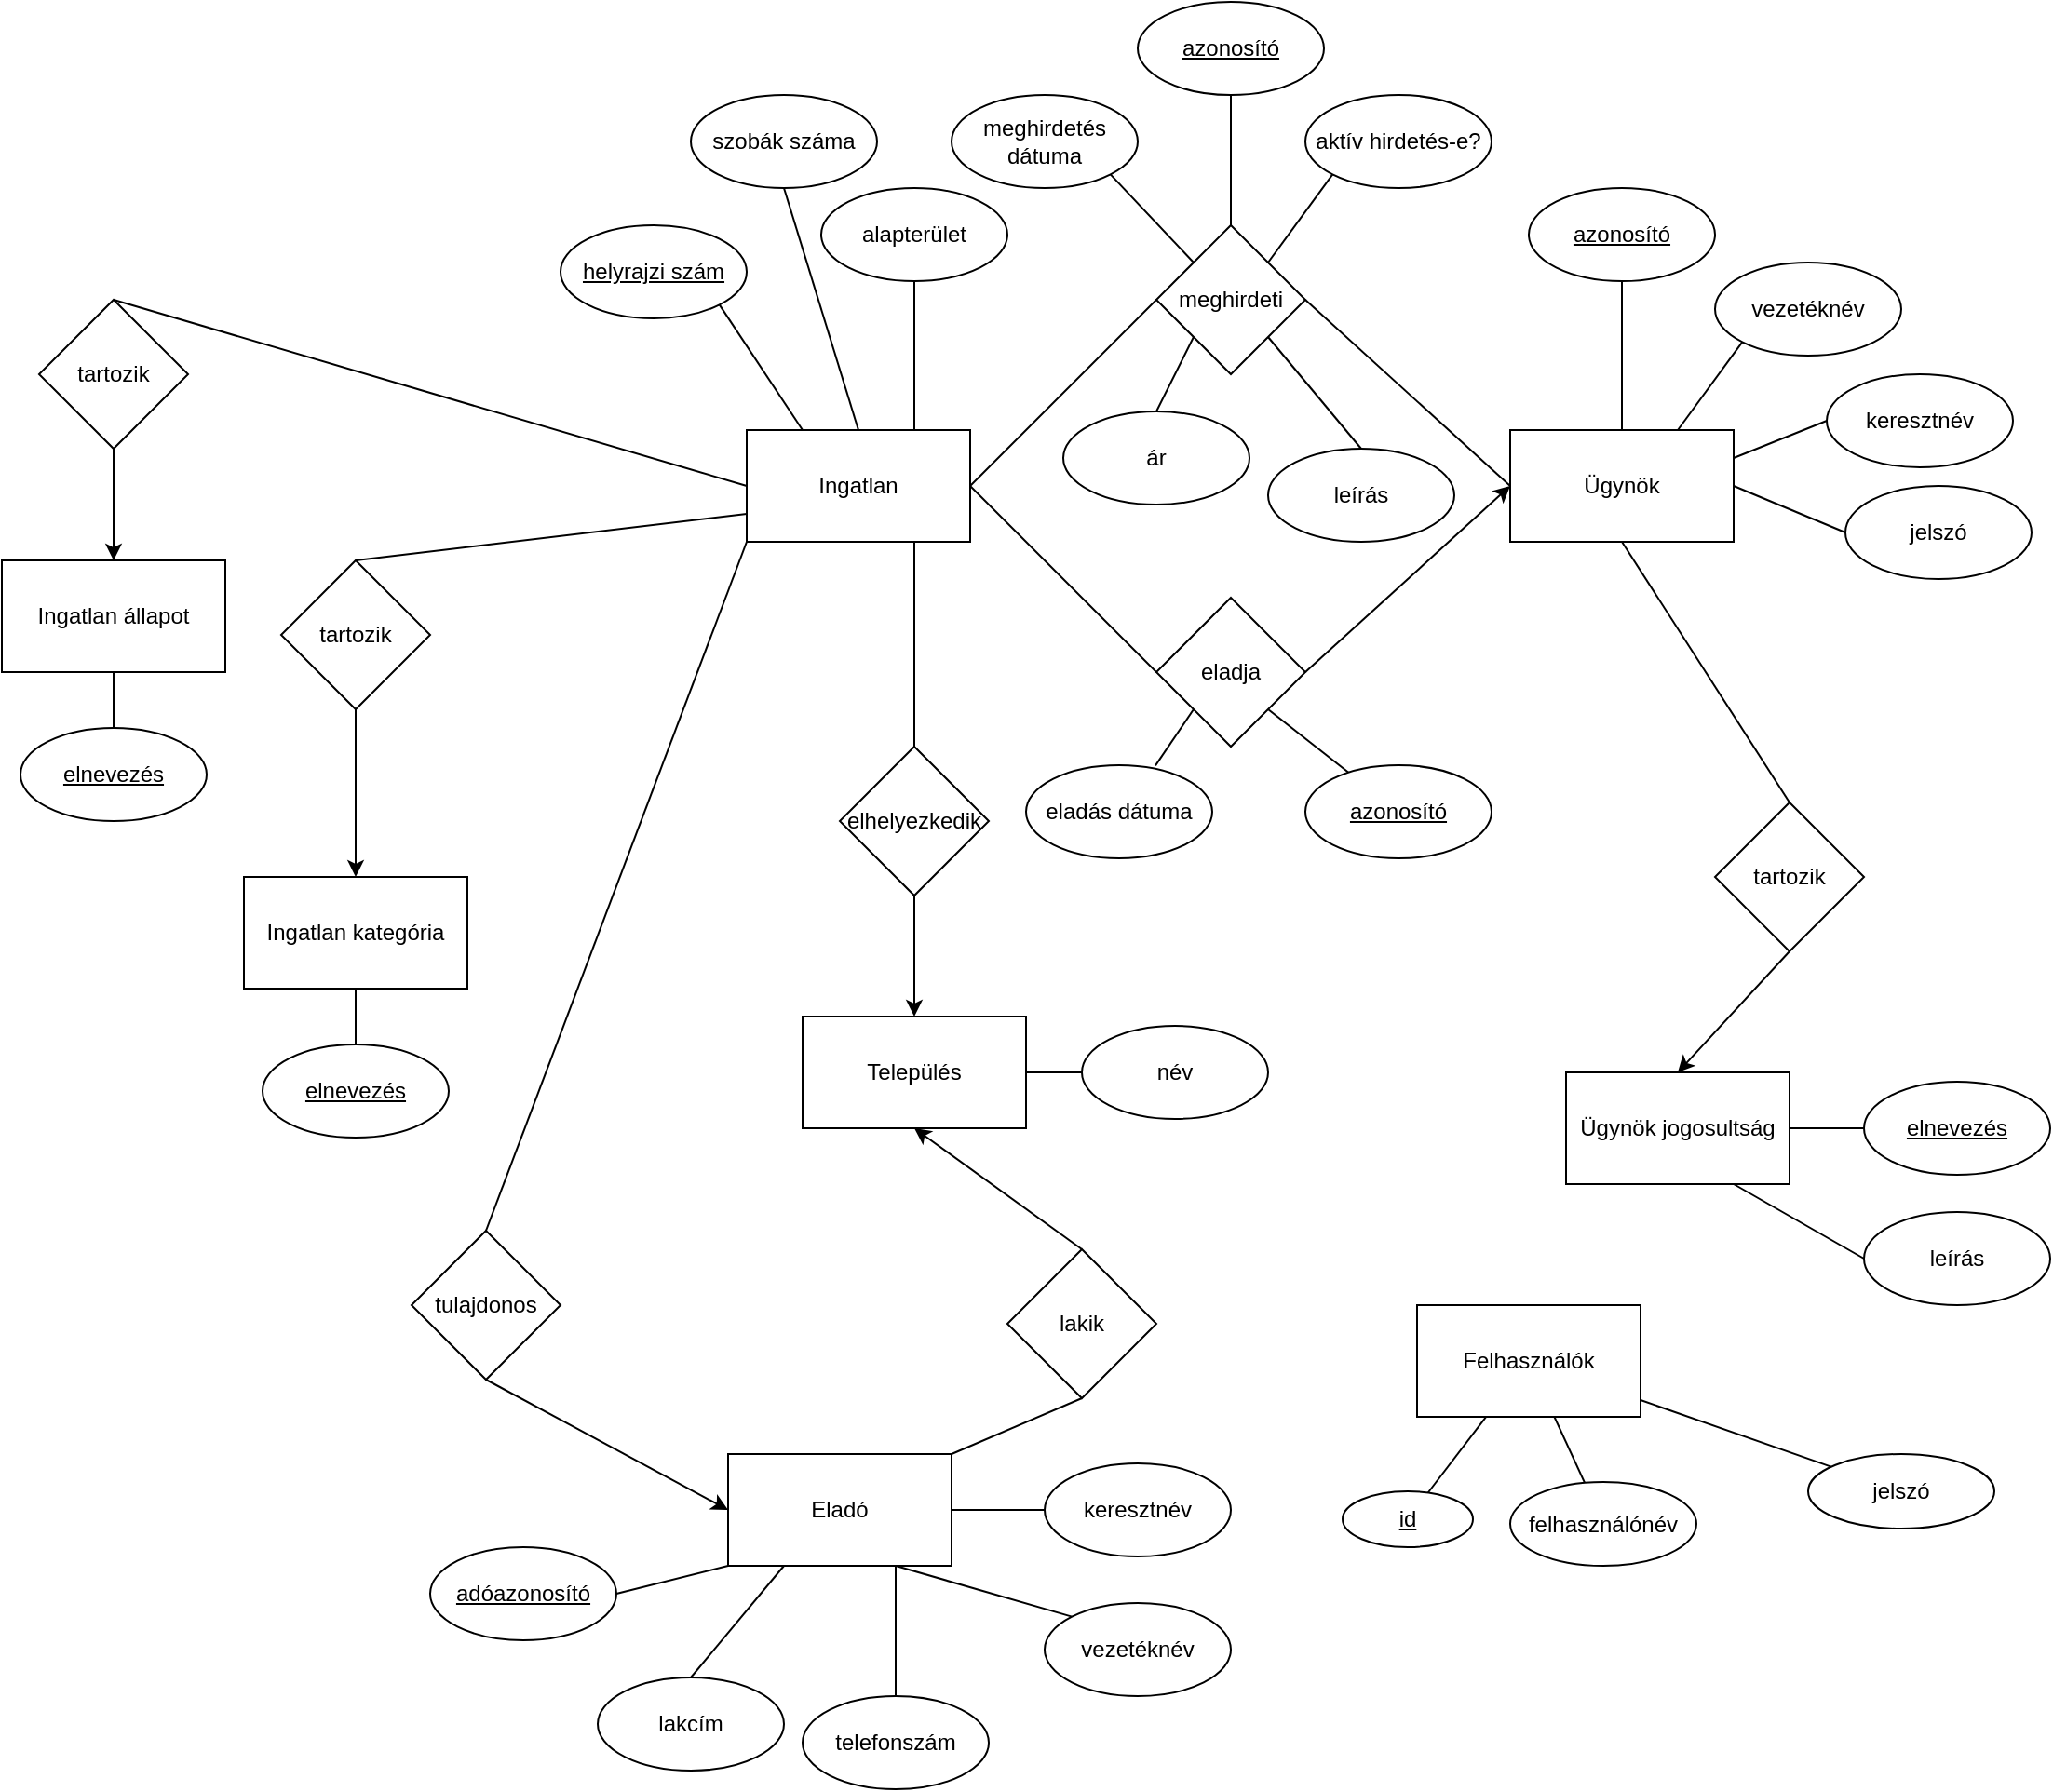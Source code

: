 <mxfile version="12.9.6" type="device"><diagram id="C5RBs43oDa-KdzZeNtuy" name="Page-1"><mxGraphModel dx="1609" dy="716" grid="1" gridSize="10" guides="1" tooltips="1" connect="1" arrows="1" fold="1" page="1" pageScale="1" pageWidth="827" pageHeight="1169" math="0" shadow="0"><root><mxCell id="WIyWlLk6GJQsqaUBKTNV-0"/><mxCell id="WIyWlLk6GJQsqaUBKTNV-1" parent="WIyWlLk6GJQsqaUBKTNV-0"/><mxCell id="RIe8sT0fbI7fm-XwUlq3-2" value="Ingatlan" style="rounded=0;whiteSpace=wrap;html=1;" parent="WIyWlLk6GJQsqaUBKTNV-1" vertex="1"><mxGeometry x="-280" y="260" width="120" height="60" as="geometry"/></mxCell><mxCell id="RIe8sT0fbI7fm-XwUlq3-5" value="Település" style="rounded=0;whiteSpace=wrap;html=1;" parent="WIyWlLk6GJQsqaUBKTNV-1" vertex="1"><mxGeometry x="-250" y="575" width="120" height="60" as="geometry"/></mxCell><mxCell id="RIe8sT0fbI7fm-XwUlq3-6" value="Ügynök" style="rounded=0;whiteSpace=wrap;html=1;" parent="WIyWlLk6GJQsqaUBKTNV-1" vertex="1"><mxGeometry x="130" y="260" width="120" height="60" as="geometry"/></mxCell><mxCell id="RIe8sT0fbI7fm-XwUlq3-7" value="Eladó" style="rounded=0;whiteSpace=wrap;html=1;" parent="WIyWlLk6GJQsqaUBKTNV-1" vertex="1"><mxGeometry x="-290" y="810" width="120" height="60" as="geometry"/></mxCell><mxCell id="RIe8sT0fbI7fm-XwUlq3-8" value="Ügynök jogosultság" style="rounded=0;whiteSpace=wrap;html=1;" parent="WIyWlLk6GJQsqaUBKTNV-1" vertex="1"><mxGeometry x="160" y="605" width="120" height="60" as="geometry"/></mxCell><mxCell id="RIe8sT0fbI7fm-XwUlq3-9" value="meghirdeti" style="rhombus;whiteSpace=wrap;html=1;" parent="WIyWlLk6GJQsqaUBKTNV-1" vertex="1"><mxGeometry x="-60" y="150" width="80" height="80" as="geometry"/></mxCell><mxCell id="RIe8sT0fbI7fm-XwUlq3-10" value="" style="endArrow=none;html=1;exitX=1;exitY=0.5;exitDx=0;exitDy=0;entryX=0;entryY=0.5;entryDx=0;entryDy=0;" parent="WIyWlLk6GJQsqaUBKTNV-1" source="RIe8sT0fbI7fm-XwUlq3-2" target="RIe8sT0fbI7fm-XwUlq3-9" edge="1"><mxGeometry width="50" height="50" relative="1" as="geometry"><mxPoint x="-150" y="410" as="sourcePoint"/><mxPoint x="-100" y="360" as="targetPoint"/></mxGeometry></mxCell><mxCell id="RIe8sT0fbI7fm-XwUlq3-11" value="" style="endArrow=none;html=1;entryX=0;entryY=0.5;entryDx=0;entryDy=0;exitX=1;exitY=0.5;exitDx=0;exitDy=0;" parent="WIyWlLk6GJQsqaUBKTNV-1" source="RIe8sT0fbI7fm-XwUlq3-9" target="RIe8sT0fbI7fm-XwUlq3-6" edge="1"><mxGeometry width="50" height="50" relative="1" as="geometry"><mxPoint x="-150" y="410" as="sourcePoint"/><mxPoint x="-100" y="360" as="targetPoint"/></mxGeometry></mxCell><mxCell id="RIe8sT0fbI7fm-XwUlq3-14" value="aktív hirdetés-e?" style="ellipse;whiteSpace=wrap;html=1;" parent="WIyWlLk6GJQsqaUBKTNV-1" vertex="1"><mxGeometry x="20" y="80" width="100" height="50" as="geometry"/></mxCell><mxCell id="RIe8sT0fbI7fm-XwUlq3-15" value="" style="endArrow=none;html=1;entryX=0;entryY=1;entryDx=0;entryDy=0;exitX=1;exitY=0;exitDx=0;exitDy=0;" parent="WIyWlLk6GJQsqaUBKTNV-1" source="RIe8sT0fbI7fm-XwUlq3-9" target="RIe8sT0fbI7fm-XwUlq3-14" edge="1"><mxGeometry width="50" height="50" relative="1" as="geometry"><mxPoint x="130" y="430" as="sourcePoint"/><mxPoint x="180" y="380" as="targetPoint"/></mxGeometry></mxCell><mxCell id="RIe8sT0fbI7fm-XwUlq3-17" value="eladja" style="rhombus;whiteSpace=wrap;html=1;" parent="WIyWlLk6GJQsqaUBKTNV-1" vertex="1"><mxGeometry x="-60" y="350" width="80" height="80" as="geometry"/></mxCell><mxCell id="RIe8sT0fbI7fm-XwUlq3-18" value="" style="endArrow=none;html=1;exitX=1;exitY=0.5;exitDx=0;exitDy=0;entryX=0;entryY=0.5;entryDx=0;entryDy=0;" parent="WIyWlLk6GJQsqaUBKTNV-1" source="RIe8sT0fbI7fm-XwUlq3-2" target="RIe8sT0fbI7fm-XwUlq3-17" edge="1"><mxGeometry width="50" height="50" relative="1" as="geometry"><mxPoint x="-145" y="390" as="sourcePoint"/><mxPoint x="-105" y="460" as="targetPoint"/></mxGeometry></mxCell><mxCell id="RIe8sT0fbI7fm-XwUlq3-22" value="meghirdetés dátuma" style="ellipse;whiteSpace=wrap;html=1;" parent="WIyWlLk6GJQsqaUBKTNV-1" vertex="1"><mxGeometry x="-170" y="80" width="100" height="50" as="geometry"/></mxCell><mxCell id="RIe8sT0fbI7fm-XwUlq3-23" value="" style="endArrow=none;html=1;exitX=0;exitY=0;exitDx=0;exitDy=0;entryX=1;entryY=1;entryDx=0;entryDy=0;" parent="WIyWlLk6GJQsqaUBKTNV-1" source="RIe8sT0fbI7fm-XwUlq3-9" target="RIe8sT0fbI7fm-XwUlq3-22" edge="1"><mxGeometry width="50" height="50" relative="1" as="geometry"><mxPoint x="-50" y="270" as="sourcePoint"/><mxPoint x="-60" y="140" as="targetPoint"/></mxGeometry></mxCell><mxCell id="RIe8sT0fbI7fm-XwUlq3-24" value="eladás dátuma" style="ellipse;whiteSpace=wrap;html=1;" parent="WIyWlLk6GJQsqaUBKTNV-1" vertex="1"><mxGeometry x="-130" y="440" width="100" height="50" as="geometry"/></mxCell><mxCell id="RIe8sT0fbI7fm-XwUlq3-25" value="" style="endArrow=none;html=1;exitX=0;exitY=1;exitDx=0;exitDy=0;entryX=0.695;entryY=0.004;entryDx=0;entryDy=0;entryPerimeter=0;" parent="WIyWlLk6GJQsqaUBKTNV-1" source="RIe8sT0fbI7fm-XwUlq3-17" target="RIe8sT0fbI7fm-XwUlq3-24" edge="1"><mxGeometry width="50" height="50" relative="1" as="geometry"><mxPoint x="-50" y="420" as="sourcePoint"/><mxPoint x="-100" y="410" as="targetPoint"/></mxGeometry></mxCell><mxCell id="RIe8sT0fbI7fm-XwUlq3-26" value="" style="endArrow=classic;html=1;exitX=1;exitY=0.5;exitDx=0;exitDy=0;entryX=0;entryY=0.5;entryDx=0;entryDy=0;" parent="WIyWlLk6GJQsqaUBKTNV-1" source="RIe8sT0fbI7fm-XwUlq3-17" target="RIe8sT0fbI7fm-XwUlq3-6" edge="1"><mxGeometry width="50" height="50" relative="1" as="geometry"><mxPoint x="50" y="510" as="sourcePoint"/><mxPoint x="100" y="460" as="targetPoint"/></mxGeometry></mxCell><mxCell id="RIe8sT0fbI7fm-XwUlq3-27" value="azonosító" style="ellipse;whiteSpace=wrap;html=1;fontStyle=4" parent="WIyWlLk6GJQsqaUBKTNV-1" vertex="1"><mxGeometry x="20" y="440" width="100" height="50" as="geometry"/></mxCell><mxCell id="RIe8sT0fbI7fm-XwUlq3-28" value="" style="endArrow=none;html=1;exitX=1;exitY=1;exitDx=0;exitDy=0;" parent="WIyWlLk6GJQsqaUBKTNV-1" source="RIe8sT0fbI7fm-XwUlq3-17" target="RIe8sT0fbI7fm-XwUlq3-27" edge="1"><mxGeometry width="50" height="50" relative="1" as="geometry"><mxPoint x="80" y="410" as="sourcePoint"/><mxPoint x="30" y="410" as="targetPoint"/></mxGeometry></mxCell><mxCell id="RIe8sT0fbI7fm-XwUlq3-29" value="helyrajzi szám" style="ellipse;whiteSpace=wrap;html=1;fontStyle=4" parent="WIyWlLk6GJQsqaUBKTNV-1" vertex="1"><mxGeometry x="-380" y="150" width="100" height="50" as="geometry"/></mxCell><mxCell id="RIe8sT0fbI7fm-XwUlq3-30" value="" style="endArrow=none;html=1;exitX=0.25;exitY=0;exitDx=0;exitDy=0;entryX=1;entryY=1;entryDx=0;entryDy=0;" parent="WIyWlLk6GJQsqaUBKTNV-1" source="RIe8sT0fbI7fm-XwUlq3-2" target="RIe8sT0fbI7fm-XwUlq3-29" edge="1"><mxGeometry width="50" height="50" relative="1" as="geometry"><mxPoint x="260" y="150" as="sourcePoint"/><mxPoint x="300" y="150" as="targetPoint"/></mxGeometry></mxCell><mxCell id="RIe8sT0fbI7fm-XwUlq3-31" value="azonosító" style="ellipse;whiteSpace=wrap;html=1;fontStyle=4" parent="WIyWlLk6GJQsqaUBKTNV-1" vertex="1"><mxGeometry x="-70" y="30" width="100" height="50" as="geometry"/></mxCell><mxCell id="RIe8sT0fbI7fm-XwUlq3-32" value="" style="endArrow=none;html=1;exitX=0.5;exitY=0;exitDx=0;exitDy=0;entryX=0.5;entryY=1;entryDx=0;entryDy=0;" parent="WIyWlLk6GJQsqaUBKTNV-1" source="RIe8sT0fbI7fm-XwUlq3-9" target="RIe8sT0fbI7fm-XwUlq3-31" edge="1"><mxGeometry width="50" height="50" relative="1" as="geometry"><mxPoint x="-260" y="130" as="sourcePoint"/><mxPoint x="-220" y="130" as="targetPoint"/></mxGeometry></mxCell><mxCell id="RIe8sT0fbI7fm-XwUlq3-37" value="jelszó" style="ellipse;whiteSpace=wrap;html=1;fontStyle=0" parent="WIyWlLk6GJQsqaUBKTNV-1" vertex="1"><mxGeometry x="310" y="290" width="100" height="50" as="geometry"/></mxCell><mxCell id="RIe8sT0fbI7fm-XwUlq3-38" value="" style="endArrow=none;html=1;entryX=0;entryY=0.5;entryDx=0;entryDy=0;exitX=1;exitY=0.5;exitDx=0;exitDy=0;" parent="WIyWlLk6GJQsqaUBKTNV-1" source="RIe8sT0fbI7fm-XwUlq3-6" target="RIe8sT0fbI7fm-XwUlq3-37" edge="1"><mxGeometry width="50" height="50" relative="1" as="geometry"><mxPoint x="350" y="500" as="sourcePoint"/><mxPoint x="300" y="290" as="targetPoint"/></mxGeometry></mxCell><mxCell id="RIe8sT0fbI7fm-XwUlq3-39" value="leírás" style="ellipse;whiteSpace=wrap;html=1;fontStyle=0" parent="WIyWlLk6GJQsqaUBKTNV-1" vertex="1"><mxGeometry y="270" width="100" height="50" as="geometry"/></mxCell><mxCell id="RIe8sT0fbI7fm-XwUlq3-40" value="" style="endArrow=none;html=1;exitX=1;exitY=1;exitDx=0;exitDy=0;entryX=0.5;entryY=0;entryDx=0;entryDy=0;" parent="WIyWlLk6GJQsqaUBKTNV-1" source="RIe8sT0fbI7fm-XwUlq3-9" target="RIe8sT0fbI7fm-XwUlq3-39" edge="1"><mxGeometry width="50" height="50" relative="1" as="geometry"><mxPoint x="120" y="665" as="sourcePoint"/><mxPoint x="160" y="665" as="targetPoint"/></mxGeometry></mxCell><mxCell id="RIe8sT0fbI7fm-XwUlq3-41" value="ár" style="ellipse;whiteSpace=wrap;html=1;fontStyle=0" parent="WIyWlLk6GJQsqaUBKTNV-1" vertex="1"><mxGeometry x="-110" y="250" width="100" height="50" as="geometry"/></mxCell><mxCell id="RIe8sT0fbI7fm-XwUlq3-42" value="" style="endArrow=none;html=1;exitX=0;exitY=1;exitDx=0;exitDy=0;entryX=0.5;entryY=0;entryDx=0;entryDy=0;" parent="WIyWlLk6GJQsqaUBKTNV-1" source="RIe8sT0fbI7fm-XwUlq3-9" target="RIe8sT0fbI7fm-XwUlq3-41" edge="1"><mxGeometry width="50" height="50" relative="1" as="geometry"><mxPoint x="-290" y="640" as="sourcePoint"/><mxPoint x="-250" y="640" as="targetPoint"/></mxGeometry></mxCell><mxCell id="RIe8sT0fbI7fm-XwUlq3-43" value="alapterület" style="ellipse;whiteSpace=wrap;html=1;fontStyle=0" parent="WIyWlLk6GJQsqaUBKTNV-1" vertex="1"><mxGeometry x="-240" y="130" width="100" height="50" as="geometry"/></mxCell><mxCell id="RIe8sT0fbI7fm-XwUlq3-44" value="" style="endArrow=none;html=1;exitX=0.75;exitY=0;exitDx=0;exitDy=0;entryX=0.5;entryY=1;entryDx=0;entryDy=0;" parent="WIyWlLk6GJQsqaUBKTNV-1" source="RIe8sT0fbI7fm-XwUlq3-2" target="RIe8sT0fbI7fm-XwUlq3-43" edge="1"><mxGeometry width="50" height="50" relative="1" as="geometry"><mxPoint x="50" y="600" as="sourcePoint"/><mxPoint x="90" y="600" as="targetPoint"/></mxGeometry></mxCell><mxCell id="RIe8sT0fbI7fm-XwUlq3-45" value="azonosító" style="ellipse;whiteSpace=wrap;html=1;fontStyle=4" parent="WIyWlLk6GJQsqaUBKTNV-1" vertex="1"><mxGeometry x="140" y="130" width="100" height="50" as="geometry"/></mxCell><mxCell id="RIe8sT0fbI7fm-XwUlq3-46" value="" style="endArrow=none;html=1;exitX=0.5;exitY=0;exitDx=0;exitDy=0;entryX=0.5;entryY=1;entryDx=0;entryDy=0;" parent="WIyWlLk6GJQsqaUBKTNV-1" source="RIe8sT0fbI7fm-XwUlq3-6" target="RIe8sT0fbI7fm-XwUlq3-45" edge="1"><mxGeometry width="50" height="50" relative="1" as="geometry"><mxPoint x="170" y="170" as="sourcePoint"/><mxPoint x="220" y="120" as="targetPoint"/></mxGeometry></mxCell><mxCell id="RIe8sT0fbI7fm-XwUlq3-47" value="vezetéknév" style="ellipse;whiteSpace=wrap;html=1;fontStyle=0" parent="WIyWlLk6GJQsqaUBKTNV-1" vertex="1"><mxGeometry x="-120" y="890" width="100" height="50" as="geometry"/></mxCell><mxCell id="RIe8sT0fbI7fm-XwUlq3-48" value="" style="endArrow=none;html=1;entryX=0;entryY=0;entryDx=0;entryDy=0;exitX=0.75;exitY=1;exitDx=0;exitDy=0;" parent="WIyWlLk6GJQsqaUBKTNV-1" source="RIe8sT0fbI7fm-XwUlq3-7" target="RIe8sT0fbI7fm-XwUlq3-47" edge="1"><mxGeometry width="50" height="50" relative="1" as="geometry"><mxPoint x="-260" y="790" as="sourcePoint"/><mxPoint x="300" y="-140" as="targetPoint"/></mxGeometry></mxCell><mxCell id="RIe8sT0fbI7fm-XwUlq3-49" value="keresztnév" style="ellipse;whiteSpace=wrap;html=1;fontStyle=0" parent="WIyWlLk6GJQsqaUBKTNV-1" vertex="1"><mxGeometry x="-120" y="815" width="100" height="50" as="geometry"/></mxCell><mxCell id="RIe8sT0fbI7fm-XwUlq3-50" value="" style="endArrow=none;html=1;entryX=0;entryY=0.5;entryDx=0;entryDy=0;exitX=1;exitY=0.5;exitDx=0;exitDy=0;" parent="WIyWlLk6GJQsqaUBKTNV-1" source="RIe8sT0fbI7fm-XwUlq3-7" target="RIe8sT0fbI7fm-XwUlq3-49" edge="1"><mxGeometry width="50" height="50" relative="1" as="geometry"><mxPoint x="-50" y="530" as="sourcePoint"/><mxPoint x="300" y="55" as="targetPoint"/></mxGeometry></mxCell><mxCell id="RIe8sT0fbI7fm-XwUlq3-51" value="" style="endArrow=none;html=1;entryX=0.75;entryY=0;entryDx=0;entryDy=0;exitX=0;exitY=1;exitDx=0;exitDy=0;" parent="WIyWlLk6GJQsqaUBKTNV-1" source="RIe8sT0fbI7fm-XwUlq3-54" target="RIe8sT0fbI7fm-XwUlq3-6" edge="1"><mxGeometry width="50" height="50" relative="1" as="geometry"><mxPoint x="230" y="80" as="sourcePoint"/><mxPoint x="230" y="150" as="targetPoint"/></mxGeometry></mxCell><mxCell id="RIe8sT0fbI7fm-XwUlq3-52" value="keresztnév" style="ellipse;whiteSpace=wrap;html=1;fontStyle=0" parent="WIyWlLk6GJQsqaUBKTNV-1" vertex="1"><mxGeometry x="300" y="230" width="100" height="50" as="geometry"/></mxCell><mxCell id="RIe8sT0fbI7fm-XwUlq3-53" value="" style="endArrow=none;html=1;entryX=0;entryY=0.5;entryDx=0;entryDy=0;exitX=1;exitY=0.25;exitDx=0;exitDy=0;" parent="WIyWlLk6GJQsqaUBKTNV-1" source="RIe8sT0fbI7fm-XwUlq3-6" target="RIe8sT0fbI7fm-XwUlq3-52" edge="1"><mxGeometry width="50" height="50" relative="1" as="geometry"><mxPoint x="380" y="80" as="sourcePoint"/><mxPoint x="730" y="-395" as="targetPoint"/></mxGeometry></mxCell><mxCell id="RIe8sT0fbI7fm-XwUlq3-54" value="vezetéknév" style="ellipse;whiteSpace=wrap;html=1;fontStyle=0" parent="WIyWlLk6GJQsqaUBKTNV-1" vertex="1"><mxGeometry x="240" y="170" width="100" height="50" as="geometry"/></mxCell><mxCell id="RIe8sT0fbI7fm-XwUlq3-55" value="lakik" style="rhombus;whiteSpace=wrap;html=1;" parent="WIyWlLk6GJQsqaUBKTNV-1" vertex="1"><mxGeometry x="-140" y="700" width="80" height="80" as="geometry"/></mxCell><mxCell id="RIe8sT0fbI7fm-XwUlq3-56" value="elhelyezkedik" style="rhombus;whiteSpace=wrap;html=1;" parent="WIyWlLk6GJQsqaUBKTNV-1" vertex="1"><mxGeometry x="-230" y="430" width="80" height="80" as="geometry"/></mxCell><mxCell id="RIe8sT0fbI7fm-XwUlq3-58" value="tartozik" style="rhombus;whiteSpace=wrap;html=1;" parent="WIyWlLk6GJQsqaUBKTNV-1" vertex="1"><mxGeometry x="-530" y="330" width="80" height="80" as="geometry"/></mxCell><mxCell id="RIe8sT0fbI7fm-XwUlq3-59" value="tartozik" style="rhombus;whiteSpace=wrap;html=1;" parent="WIyWlLk6GJQsqaUBKTNV-1" vertex="1"><mxGeometry x="-660" y="190" width="80" height="80" as="geometry"/></mxCell><mxCell id="RIe8sT0fbI7fm-XwUlq3-60" value="tartozik" style="rhombus;whiteSpace=wrap;html=1;" parent="WIyWlLk6GJQsqaUBKTNV-1" vertex="1"><mxGeometry x="240" y="460" width="80" height="80" as="geometry"/></mxCell><mxCell id="RIe8sT0fbI7fm-XwUlq3-61" value="" style="endArrow=none;html=1;exitX=0.5;exitY=0;exitDx=0;exitDy=0;entryX=0.75;entryY=1;entryDx=0;entryDy=0;" parent="WIyWlLk6GJQsqaUBKTNV-1" source="RIe8sT0fbI7fm-XwUlq3-56" target="RIe8sT0fbI7fm-XwUlq3-2" edge="1"><mxGeometry width="50" height="50" relative="1" as="geometry"><mxPoint x="-90" y="820" as="sourcePoint"/><mxPoint x="-40" y="770" as="targetPoint"/></mxGeometry></mxCell><mxCell id="RIe8sT0fbI7fm-XwUlq3-62" value="" style="endArrow=classic;html=1;entryX=0.5;entryY=0;entryDx=0;entryDy=0;exitX=0.5;exitY=1;exitDx=0;exitDy=0;" parent="WIyWlLk6GJQsqaUBKTNV-1" source="RIe8sT0fbI7fm-XwUlq3-56" target="RIe8sT0fbI7fm-XwUlq3-5" edge="1"><mxGeometry width="50" height="50" relative="1" as="geometry"><mxPoint x="-370" y="580" as="sourcePoint"/><mxPoint x="-320" y="530" as="targetPoint"/></mxGeometry></mxCell><mxCell id="RIe8sT0fbI7fm-XwUlq3-63" value="név" style="ellipse;whiteSpace=wrap;html=1;fontStyle=0" parent="WIyWlLk6GJQsqaUBKTNV-1" vertex="1"><mxGeometry x="-100" y="580" width="100" height="50" as="geometry"/></mxCell><mxCell id="RIe8sT0fbI7fm-XwUlq3-64" value="" style="endArrow=none;html=1;entryX=0;entryY=0.5;entryDx=0;entryDy=0;exitX=1;exitY=0.5;exitDx=0;exitDy=0;" parent="WIyWlLk6GJQsqaUBKTNV-1" source="RIe8sT0fbI7fm-XwUlq3-5" target="RIe8sT0fbI7fm-XwUlq3-63" edge="1"><mxGeometry width="50" height="50" relative="1" as="geometry"><mxPoint x="-30" y="960" as="sourcePoint"/><mxPoint x="530" as="targetPoint"/></mxGeometry></mxCell><mxCell id="RIe8sT0fbI7fm-XwUlq3-65" value="" style="endArrow=classic;html=1;entryX=0.5;entryY=0;entryDx=0;entryDy=0;exitX=0.5;exitY=1;exitDx=0;exitDy=0;" parent="WIyWlLk6GJQsqaUBKTNV-1" source="RIe8sT0fbI7fm-XwUlq3-60" target="RIe8sT0fbI7fm-XwUlq3-8" edge="1"><mxGeometry width="50" height="50" relative="1" as="geometry"><mxPoint x="200" y="540" as="sourcePoint"/><mxPoint x="480" y="510" as="targetPoint"/></mxGeometry></mxCell><mxCell id="RIe8sT0fbI7fm-XwUlq3-66" value="" style="endArrow=none;html=1;entryX=0.5;entryY=1;entryDx=0;entryDy=0;exitX=0.5;exitY=0;exitDx=0;exitDy=0;" parent="WIyWlLk6GJQsqaUBKTNV-1" source="RIe8sT0fbI7fm-XwUlq3-60" target="RIe8sT0fbI7fm-XwUlq3-6" edge="1"><mxGeometry width="50" height="50" relative="1" as="geometry"><mxPoint x="450" y="760" as="sourcePoint"/><mxPoint x="500" y="710" as="targetPoint"/></mxGeometry></mxCell><mxCell id="RIe8sT0fbI7fm-XwUlq3-68" value="elnevezés" style="ellipse;whiteSpace=wrap;html=1;fontStyle=4" parent="WIyWlLk6GJQsqaUBKTNV-1" vertex="1"><mxGeometry x="320" y="610" width="100" height="50" as="geometry"/></mxCell><mxCell id="RIe8sT0fbI7fm-XwUlq3-69" value="" style="endArrow=none;html=1;entryX=0;entryY=0.5;entryDx=0;entryDy=0;exitX=1;exitY=0.5;exitDx=0;exitDy=0;" parent="WIyWlLk6GJQsqaUBKTNV-1" source="RIe8sT0fbI7fm-XwUlq3-8" target="RIe8sT0fbI7fm-XwUlq3-68" edge="1"><mxGeometry width="50" height="50" relative="1" as="geometry"><mxPoint x="350" y="810" as="sourcePoint"/><mxPoint x="400" y="760" as="targetPoint"/></mxGeometry></mxCell><mxCell id="RIe8sT0fbI7fm-XwUlq3-70" value="" style="endArrow=classic;html=1;entryX=0.5;entryY=1;entryDx=0;entryDy=0;exitX=0.5;exitY=0;exitDx=0;exitDy=0;" parent="WIyWlLk6GJQsqaUBKTNV-1" source="RIe8sT0fbI7fm-XwUlq3-55" target="RIe8sT0fbI7fm-XwUlq3-5" edge="1"><mxGeometry width="50" height="50" relative="1" as="geometry"><mxPoint x="-140" y="1040" as="sourcePoint"/><mxPoint x="-90" y="990" as="targetPoint"/></mxGeometry></mxCell><mxCell id="RIe8sT0fbI7fm-XwUlq3-71" value="" style="endArrow=none;html=1;entryX=0.5;entryY=1;entryDx=0;entryDy=0;exitX=1;exitY=0;exitDx=0;exitDy=0;" parent="WIyWlLk6GJQsqaUBKTNV-1" source="RIe8sT0fbI7fm-XwUlq3-7" target="RIe8sT0fbI7fm-XwUlq3-55" edge="1"><mxGeometry width="50" height="50" relative="1" as="geometry"><mxPoint x="-130" y="970" as="sourcePoint"/><mxPoint x="-80" y="920" as="targetPoint"/></mxGeometry></mxCell><mxCell id="RIe8sT0fbI7fm-XwUlq3-73" value="Ingatlan kategória" style="rounded=0;whiteSpace=wrap;html=1;" parent="WIyWlLk6GJQsqaUBKTNV-1" vertex="1"><mxGeometry x="-550" y="500" width="120" height="60" as="geometry"/></mxCell><mxCell id="RIe8sT0fbI7fm-XwUlq3-77" value="elnevezés" style="ellipse;whiteSpace=wrap;html=1;fontStyle=4" parent="WIyWlLk6GJQsqaUBKTNV-1" vertex="1"><mxGeometry x="-540" y="590" width="100" height="50" as="geometry"/></mxCell><mxCell id="RIe8sT0fbI7fm-XwUlq3-78" value="" style="endArrow=none;html=1;entryX=0.5;entryY=0;entryDx=0;entryDy=0;exitX=0.5;exitY=1;exitDx=0;exitDy=0;" parent="WIyWlLk6GJQsqaUBKTNV-1" source="RIe8sT0fbI7fm-XwUlq3-73" target="RIe8sT0fbI7fm-XwUlq3-77" edge="1"><mxGeometry width="50" height="50" relative="1" as="geometry"><mxPoint x="-510" y="630" as="sourcePoint"/><mxPoint x="-390" y="755" as="targetPoint"/></mxGeometry></mxCell><mxCell id="RIe8sT0fbI7fm-XwUlq3-79" value="Ingatlan állapot" style="rounded=0;whiteSpace=wrap;html=1;" parent="WIyWlLk6GJQsqaUBKTNV-1" vertex="1"><mxGeometry x="-680" y="330" width="120" height="60" as="geometry"/></mxCell><mxCell id="RIe8sT0fbI7fm-XwUlq3-80" value="elnevezés" style="ellipse;whiteSpace=wrap;html=1;fontStyle=4" parent="WIyWlLk6GJQsqaUBKTNV-1" vertex="1"><mxGeometry x="-670" y="420" width="100" height="50" as="geometry"/></mxCell><mxCell id="RIe8sT0fbI7fm-XwUlq3-81" value="" style="endArrow=none;html=1;entryX=0.5;entryY=0;entryDx=0;entryDy=0;exitX=0.5;exitY=1;exitDx=0;exitDy=0;" parent="WIyWlLk6GJQsqaUBKTNV-1" source="RIe8sT0fbI7fm-XwUlq3-79" target="RIe8sT0fbI7fm-XwUlq3-80" edge="1"><mxGeometry width="50" height="50" relative="1" as="geometry"><mxPoint x="-640" y="590" as="sourcePoint"/><mxPoint x="-600" y="590" as="targetPoint"/></mxGeometry></mxCell><mxCell id="RIe8sT0fbI7fm-XwUlq3-82" value="" style="endArrow=classic;html=1;exitX=0.5;exitY=1;exitDx=0;exitDy=0;entryX=0.5;entryY=0;entryDx=0;entryDy=0;" parent="WIyWlLk6GJQsqaUBKTNV-1" source="RIe8sT0fbI7fm-XwUlq3-58" target="RIe8sT0fbI7fm-XwUlq3-73" edge="1"><mxGeometry width="50" height="50" relative="1" as="geometry"><mxPoint x="-340" y="475" as="sourcePoint"/><mxPoint x="-290" y="425" as="targetPoint"/></mxGeometry></mxCell><mxCell id="RIe8sT0fbI7fm-XwUlq3-83" value="" style="endArrow=classic;html=1;exitX=0.5;exitY=1;exitDx=0;exitDy=0;entryX=0.5;entryY=0;entryDx=0;entryDy=0;" parent="WIyWlLk6GJQsqaUBKTNV-1" source="RIe8sT0fbI7fm-XwUlq3-59" target="RIe8sT0fbI7fm-XwUlq3-79" edge="1"><mxGeometry width="50" height="50" relative="1" as="geometry"><mxPoint x="-200" y="430" as="sourcePoint"/><mxPoint x="-150" y="380" as="targetPoint"/></mxGeometry></mxCell><mxCell id="RIe8sT0fbI7fm-XwUlq3-84" value="" style="endArrow=none;html=1;exitX=0.5;exitY=0;exitDx=0;exitDy=0;entryX=0;entryY=0.75;entryDx=0;entryDy=0;" parent="WIyWlLk6GJQsqaUBKTNV-1" source="RIe8sT0fbI7fm-XwUlq3-58" target="RIe8sT0fbI7fm-XwUlq3-2" edge="1"><mxGeometry width="50" height="50" relative="1" as="geometry"><mxPoint x="150" y="920" as="sourcePoint"/><mxPoint x="-420" y="880" as="targetPoint"/></mxGeometry></mxCell><mxCell id="RIe8sT0fbI7fm-XwUlq3-85" value="" style="endArrow=none;html=1;exitX=0.5;exitY=0;exitDx=0;exitDy=0;entryX=0;entryY=0.5;entryDx=0;entryDy=0;" parent="WIyWlLk6GJQsqaUBKTNV-1" source="RIe8sT0fbI7fm-XwUlq3-59" target="RIe8sT0fbI7fm-XwUlq3-2" edge="1"><mxGeometry width="50" height="50" relative="1" as="geometry"><mxPoint x="-170" y="980" as="sourcePoint"/><mxPoint x="-440" y="910" as="targetPoint"/></mxGeometry></mxCell><mxCell id="RIe8sT0fbI7fm-XwUlq3-86" value="tulajdonos" style="rhombus;whiteSpace=wrap;html=1;" parent="WIyWlLk6GJQsqaUBKTNV-1" vertex="1"><mxGeometry x="-460" y="690" width="80" height="80" as="geometry"/></mxCell><mxCell id="RIe8sT0fbI7fm-XwUlq3-87" value="" style="endArrow=classic;html=1;exitX=0.5;exitY=1;exitDx=0;exitDy=0;entryX=0;entryY=0.5;entryDx=0;entryDy=0;" parent="WIyWlLk6GJQsqaUBKTNV-1" source="RIe8sT0fbI7fm-XwUlq3-86" target="RIe8sT0fbI7fm-XwUlq3-7" edge="1"><mxGeometry width="50" height="50" relative="1" as="geometry"><mxPoint x="-490" y="710" as="sourcePoint"/><mxPoint x="-400" y="640" as="targetPoint"/></mxGeometry></mxCell><mxCell id="RIe8sT0fbI7fm-XwUlq3-88" value="" style="endArrow=none;html=1;exitX=0.5;exitY=0;exitDx=0;exitDy=0;entryX=0;entryY=1;entryDx=0;entryDy=0;" parent="WIyWlLk6GJQsqaUBKTNV-1" source="RIe8sT0fbI7fm-XwUlq3-86" target="RIe8sT0fbI7fm-XwUlq3-2" edge="1"><mxGeometry width="50" height="50" relative="1" as="geometry"><mxPoint x="-510" y="480" as="sourcePoint"/><mxPoint x="-460" y="430" as="targetPoint"/></mxGeometry></mxCell><mxCell id="RIe8sT0fbI7fm-XwUlq3-89" value="telefonszám" style="ellipse;whiteSpace=wrap;html=1;fontStyle=0" parent="WIyWlLk6GJQsqaUBKTNV-1" vertex="1"><mxGeometry x="-250" y="940" width="100" height="50" as="geometry"/></mxCell><mxCell id="RIe8sT0fbI7fm-XwUlq3-90" value="adóazonosító" style="ellipse;whiteSpace=wrap;html=1;fontStyle=4" parent="WIyWlLk6GJQsqaUBKTNV-1" vertex="1"><mxGeometry x="-450" y="860" width="100" height="50" as="geometry"/></mxCell><mxCell id="RIe8sT0fbI7fm-XwUlq3-91" value="lakcím" style="ellipse;whiteSpace=wrap;html=1;fontStyle=0" parent="WIyWlLk6GJQsqaUBKTNV-1" vertex="1"><mxGeometry x="-360" y="930" width="100" height="50" as="geometry"/></mxCell><mxCell id="RIe8sT0fbI7fm-XwUlq3-92" value="" style="endArrow=none;html=1;entryX=0;entryY=1;entryDx=0;entryDy=0;exitX=1;exitY=0.5;exitDx=0;exitDy=0;" parent="WIyWlLk6GJQsqaUBKTNV-1" source="RIe8sT0fbI7fm-XwUlq3-90" target="RIe8sT0fbI7fm-XwUlq3-7" edge="1"><mxGeometry width="50" height="50" relative="1" as="geometry"><mxPoint x="-640" y="1120" as="sourcePoint"/><mxPoint x="-590" y="1070" as="targetPoint"/></mxGeometry></mxCell><mxCell id="RIe8sT0fbI7fm-XwUlq3-93" value="" style="endArrow=none;html=1;entryX=0.75;entryY=1;entryDx=0;entryDy=0;exitX=0.5;exitY=0;exitDx=0;exitDy=0;" parent="WIyWlLk6GJQsqaUBKTNV-1" source="RIe8sT0fbI7fm-XwUlq3-89" target="RIe8sT0fbI7fm-XwUlq3-7" edge="1"><mxGeometry width="50" height="50" relative="1" as="geometry"><mxPoint x="-650" y="1100" as="sourcePoint"/><mxPoint x="-600" y="1050" as="targetPoint"/></mxGeometry></mxCell><mxCell id="RIe8sT0fbI7fm-XwUlq3-94" value="" style="endArrow=none;html=1;exitX=0.5;exitY=0;exitDx=0;exitDy=0;entryX=0.25;entryY=1;entryDx=0;entryDy=0;" parent="WIyWlLk6GJQsqaUBKTNV-1" source="RIe8sT0fbI7fm-XwUlq3-91" target="RIe8sT0fbI7fm-XwUlq3-7" edge="1"><mxGeometry width="50" height="50" relative="1" as="geometry"><mxPoint x="-540" y="1140" as="sourcePoint"/><mxPoint x="-490" y="1090" as="targetPoint"/></mxGeometry></mxCell><mxCell id="RIe8sT0fbI7fm-XwUlq3-95" value="" style="endArrow=none;html=1;entryX=0.75;entryY=1;entryDx=0;entryDy=0;exitX=0;exitY=0.5;exitDx=0;exitDy=0;" parent="WIyWlLk6GJQsqaUBKTNV-1" source="RIe8sT0fbI7fm-XwUlq3-96" target="RIe8sT0fbI7fm-XwUlq3-8" edge="1"><mxGeometry width="50" height="50" relative="1" as="geometry"><mxPoint x="380" y="680" as="sourcePoint"/><mxPoint x="370" y="860" as="targetPoint"/></mxGeometry></mxCell><mxCell id="RIe8sT0fbI7fm-XwUlq3-96" value="leírás" style="ellipse;whiteSpace=wrap;html=1;fontStyle=0" parent="WIyWlLk6GJQsqaUBKTNV-1" vertex="1"><mxGeometry x="320" y="680" width="100" height="50" as="geometry"/></mxCell><mxCell id="hk-ovA4kXdhE8VRqDoAX-0" value="szobák száma" style="ellipse;whiteSpace=wrap;html=1;fontStyle=0" parent="WIyWlLk6GJQsqaUBKTNV-1" vertex="1"><mxGeometry x="-310" y="80" width="100" height="50" as="geometry"/></mxCell><mxCell id="hk-ovA4kXdhE8VRqDoAX-1" value="" style="endArrow=none;html=1;exitX=0.5;exitY=0;exitDx=0;exitDy=0;entryX=0.5;entryY=1;entryDx=0;entryDy=0;" parent="WIyWlLk6GJQsqaUBKTNV-1" source="RIe8sT0fbI7fm-XwUlq3-2" target="hk-ovA4kXdhE8VRqDoAX-0" edge="1"><mxGeometry width="50" height="50" relative="1" as="geometry"><mxPoint x="-260" y="210" as="sourcePoint"/><mxPoint x="20" y="550" as="targetPoint"/></mxGeometry></mxCell><mxCell id="51A190Vt1VrcyRqW2lPW-0" value="Felhasználók" style="rounded=0;whiteSpace=wrap;html=1;" vertex="1" parent="WIyWlLk6GJQsqaUBKTNV-1"><mxGeometry x="80" y="730" width="120" height="60" as="geometry"/></mxCell><mxCell id="51A190Vt1VrcyRqW2lPW-1" value="&lt;u&gt;id&lt;/u&gt;" style="ellipse;whiteSpace=wrap;html=1;" vertex="1" parent="WIyWlLk6GJQsqaUBKTNV-1"><mxGeometry x="40" y="830" width="70" height="30" as="geometry"/></mxCell><mxCell id="51A190Vt1VrcyRqW2lPW-2" value="felhasználónév" style="ellipse;whiteSpace=wrap;html=1;" vertex="1" parent="WIyWlLk6GJQsqaUBKTNV-1"><mxGeometry x="130" y="825" width="100" height="45" as="geometry"/></mxCell><mxCell id="51A190Vt1VrcyRqW2lPW-3" value="jelszó" style="ellipse;whiteSpace=wrap;html=1;" vertex="1" parent="WIyWlLk6GJQsqaUBKTNV-1"><mxGeometry x="290" y="810" width="100" height="40" as="geometry"/></mxCell><mxCell id="51A190Vt1VrcyRqW2lPW-4" value="" style="endArrow=none;html=1;" edge="1" parent="WIyWlLk6GJQsqaUBKTNV-1" source="51A190Vt1VrcyRqW2lPW-1" target="51A190Vt1VrcyRqW2lPW-0"><mxGeometry width="50" height="50" relative="1" as="geometry"><mxPoint x="290" y="1010" as="sourcePoint"/><mxPoint x="340" y="960" as="targetPoint"/></mxGeometry></mxCell><mxCell id="51A190Vt1VrcyRqW2lPW-5" value="" style="endArrow=none;html=1;" edge="1" parent="WIyWlLk6GJQsqaUBKTNV-1" source="51A190Vt1VrcyRqW2lPW-2" target="51A190Vt1VrcyRqW2lPW-0"><mxGeometry width="50" height="50" relative="1" as="geometry"><mxPoint x="260" y="1010" as="sourcePoint"/><mxPoint x="310" y="960" as="targetPoint"/></mxGeometry></mxCell><mxCell id="51A190Vt1VrcyRqW2lPW-6" value="" style="endArrow=none;html=1;" edge="1" parent="WIyWlLk6GJQsqaUBKTNV-1" source="51A190Vt1VrcyRqW2lPW-3" target="51A190Vt1VrcyRqW2lPW-0"><mxGeometry width="50" height="50" relative="1" as="geometry"><mxPoint x="290" y="1030" as="sourcePoint"/><mxPoint x="340" y="980" as="targetPoint"/></mxGeometry></mxCell></root></mxGraphModel></diagram></mxfile>